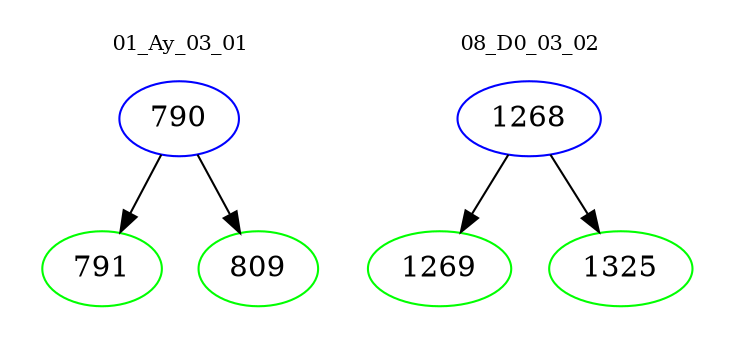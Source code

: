 digraph{
subgraph cluster_0 {
color = white
label = "01_Ay_03_01";
fontsize=10;
T0_790 [label="790", color="blue"]
T0_790 -> T0_791 [color="black"]
T0_791 [label="791", color="green"]
T0_790 -> T0_809 [color="black"]
T0_809 [label="809", color="green"]
}
subgraph cluster_1 {
color = white
label = "08_D0_03_02";
fontsize=10;
T1_1268 [label="1268", color="blue"]
T1_1268 -> T1_1269 [color="black"]
T1_1269 [label="1269", color="green"]
T1_1268 -> T1_1325 [color="black"]
T1_1325 [label="1325", color="green"]
}
}
